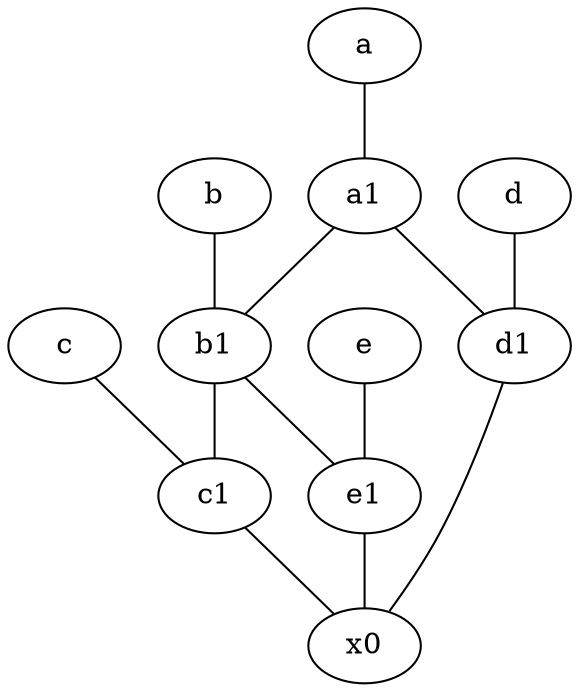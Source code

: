 graph {
	node [labelfontsize=50]
	d1 [labelfontsize=50 pos="3,5!"]
	x0 [labelfontsize=50]
	e [labelfontsize=50 pos="7,9!"]
	d [labelfontsize=50 pos="2,5!"]
	b [labelfontsize=50 pos="10,4!"]
	c1 [labelfontsize=50 pos="4.5,3!"]
	e1 [labelfontsize=50 pos="7,7!"]
	a [labelfontsize=50 pos="8,2!"]
	a1 [labelfontsize=50 pos="8,3!"]
	c [labelfontsize=50 pos="4.5,2!"]
	b1 [labelfontsize=50 pos="9,4!"]
	e -- e1
	b1 -- e1
	b1 -- c1
	c1 -- x0
	a -- a1
	c -- c1
	e1 -- x0
	a1 -- d1
	a1 -- b1
	d -- d1
	b -- b1
	d1 -- x0
}
